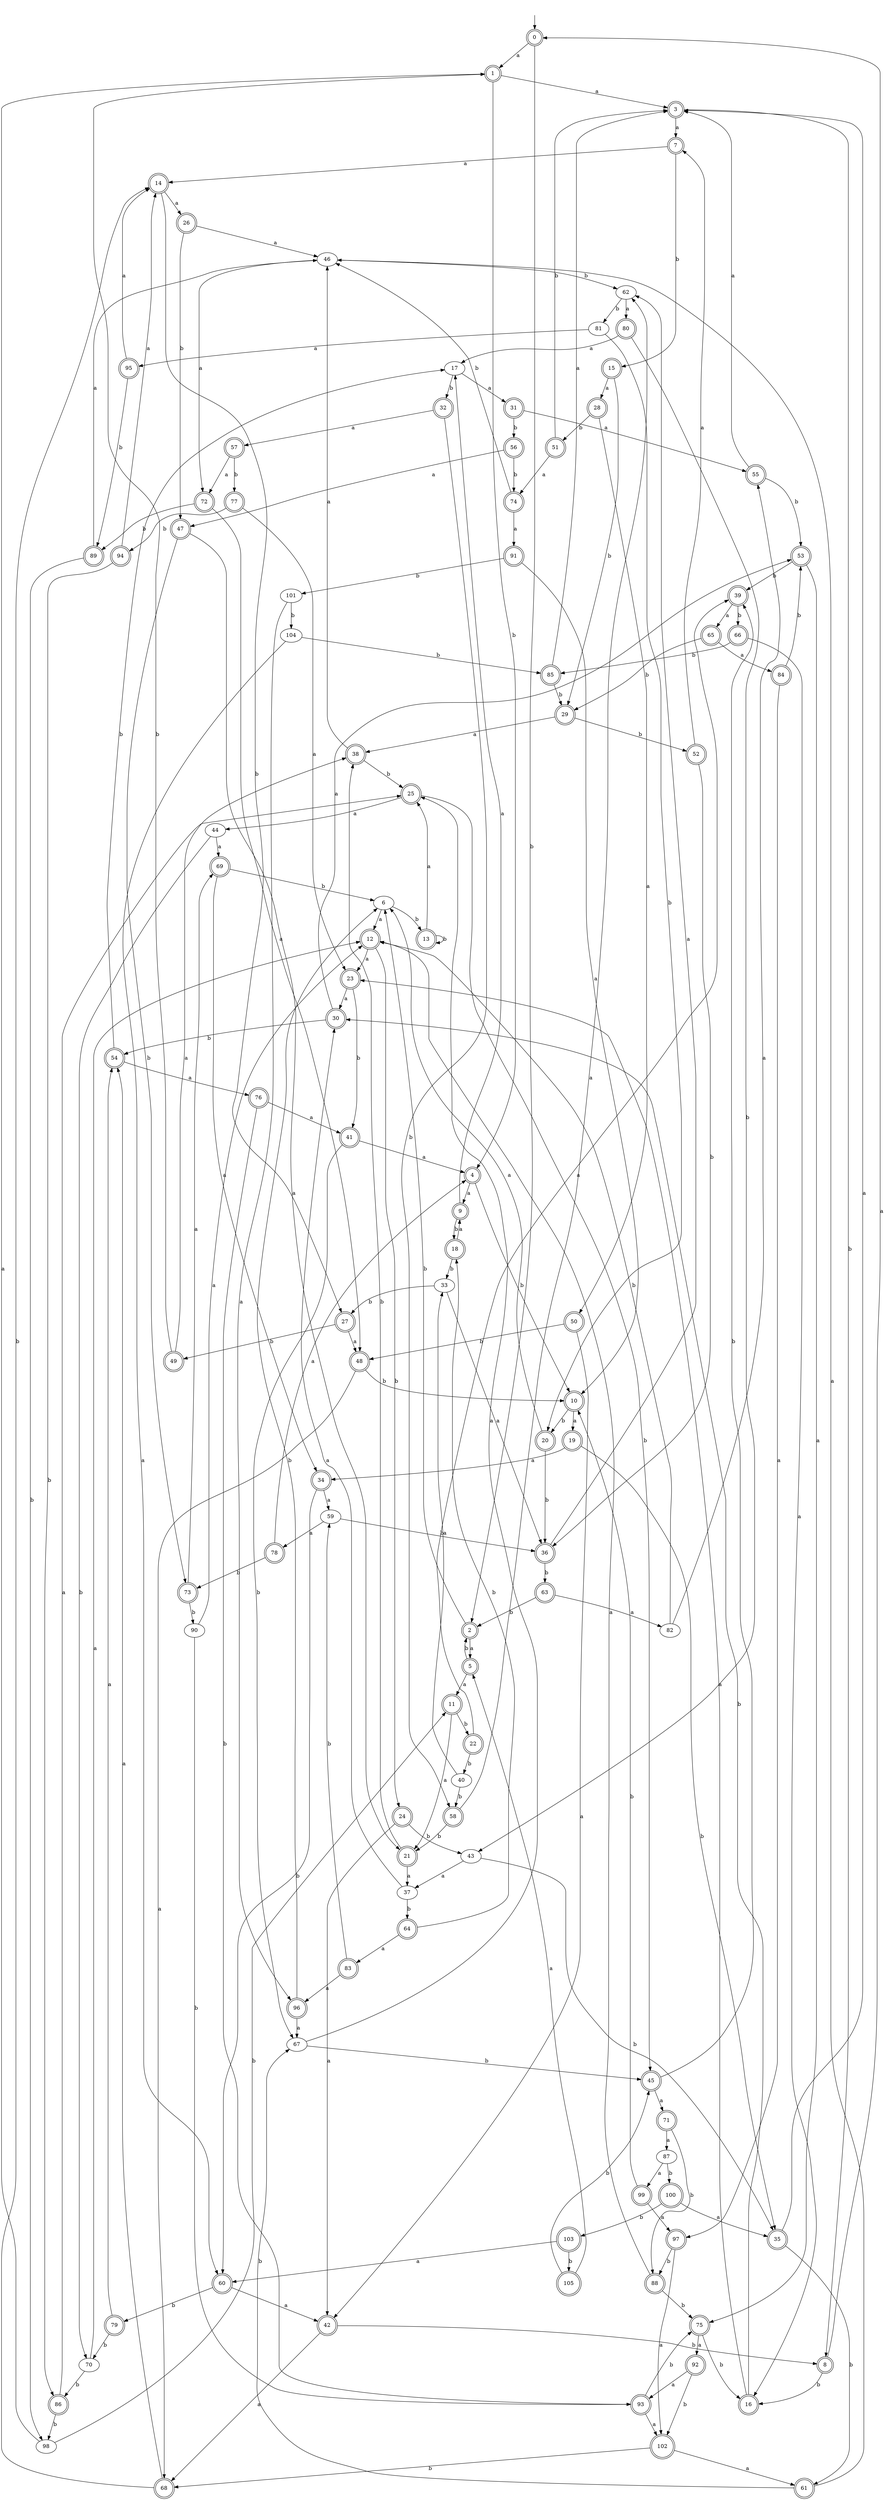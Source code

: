 digraph RandomDFA {
  __start0 [label="", shape=none];
  __start0 -> 0 [label=""];
  0 [shape=circle] [shape=doublecircle]
  0 -> 1 [label="a"]
  0 -> 2 [label="b"]
  1 [shape=doublecircle]
  1 -> 3 [label="a"]
  1 -> 4 [label="b"]
  2 [shape=doublecircle]
  2 -> 5 [label="a"]
  2 -> 6 [label="b"]
  3 [shape=doublecircle]
  3 -> 7 [label="a"]
  3 -> 8 [label="b"]
  4 [shape=doublecircle]
  4 -> 9 [label="a"]
  4 -> 10 [label="b"]
  5 [shape=doublecircle]
  5 -> 11 [label="a"]
  5 -> 2 [label="b"]
  6
  6 -> 12 [label="a"]
  6 -> 13 [label="b"]
  7 [shape=doublecircle]
  7 -> 14 [label="a"]
  7 -> 15 [label="b"]
  8 [shape=doublecircle]
  8 -> 0 [label="a"]
  8 -> 16 [label="b"]
  9 [shape=doublecircle]
  9 -> 17 [label="a"]
  9 -> 18 [label="b"]
  10 [shape=doublecircle]
  10 -> 19 [label="a"]
  10 -> 20 [label="b"]
  11 [shape=doublecircle]
  11 -> 21 [label="a"]
  11 -> 22 [label="b"]
  12 [shape=doublecircle]
  12 -> 23 [label="a"]
  12 -> 24 [label="b"]
  13 [shape=doublecircle]
  13 -> 25 [label="a"]
  13 -> 13 [label="b"]
  14 [shape=doublecircle]
  14 -> 26 [label="a"]
  14 -> 27 [label="b"]
  15 [shape=doublecircle]
  15 -> 28 [label="a"]
  15 -> 29 [label="b"]
  16 [shape=doublecircle]
  16 -> 23 [label="a"]
  16 -> 30 [label="b"]
  17
  17 -> 31 [label="a"]
  17 -> 32 [label="b"]
  18 [shape=doublecircle]
  18 -> 9 [label="a"]
  18 -> 33 [label="b"]
  19 [shape=doublecircle]
  19 -> 34 [label="a"]
  19 -> 35 [label="b"]
  20 [shape=doublecircle]
  20 -> 6 [label="a"]
  20 -> 36 [label="b"]
  21 [shape=doublecircle]
  21 -> 37 [label="a"]
  21 -> 38 [label="b"]
  22 [shape=doublecircle]
  22 -> 39 [label="a"]
  22 -> 40 [label="b"]
  23 [shape=doublecircle]
  23 -> 30 [label="a"]
  23 -> 41 [label="b"]
  24 [shape=doublecircle]
  24 -> 42 [label="a"]
  24 -> 43 [label="b"]
  25 [shape=doublecircle]
  25 -> 44 [label="a"]
  25 -> 45 [label="b"]
  26 [shape=doublecircle]
  26 -> 46 [label="a"]
  26 -> 47 [label="b"]
  27 [shape=doublecircle]
  27 -> 48 [label="a"]
  27 -> 49 [label="b"]
  28 [shape=doublecircle]
  28 -> 50 [label="a"]
  28 -> 51 [label="b"]
  29 [shape=doublecircle]
  29 -> 38 [label="a"]
  29 -> 52 [label="b"]
  30 [shape=doublecircle]
  30 -> 53 [label="a"]
  30 -> 54 [label="b"]
  31 [shape=doublecircle]
  31 -> 55 [label="a"]
  31 -> 56 [label="b"]
  32 [shape=doublecircle]
  32 -> 57 [label="a"]
  32 -> 58 [label="b"]
  33
  33 -> 36 [label="a"]
  33 -> 27 [label="b"]
  34 [shape=doublecircle]
  34 -> 59 [label="a"]
  34 -> 60 [label="b"]
  35 [shape=doublecircle]
  35 -> 3 [label="a"]
  35 -> 61 [label="b"]
  36 [shape=doublecircle]
  36 -> 62 [label="a"]
  36 -> 63 [label="b"]
  37
  37 -> 30 [label="a"]
  37 -> 64 [label="b"]
  38 [shape=doublecircle]
  38 -> 46 [label="a"]
  38 -> 25 [label="b"]
  39 [shape=doublecircle]
  39 -> 65 [label="a"]
  39 -> 66 [label="b"]
  40
  40 -> 33 [label="a"]
  40 -> 58 [label="b"]
  41 [shape=doublecircle]
  41 -> 4 [label="a"]
  41 -> 67 [label="b"]
  42 [shape=doublecircle]
  42 -> 68 [label="a"]
  42 -> 8 [label="b"]
  43
  43 -> 37 [label="a"]
  43 -> 35 [label="b"]
  44
  44 -> 69 [label="a"]
  44 -> 70 [label="b"]
  45 [shape=doublecircle]
  45 -> 71 [label="a"]
  45 -> 39 [label="b"]
  46
  46 -> 72 [label="a"]
  46 -> 62 [label="b"]
  47 [shape=doublecircle]
  47 -> 21 [label="a"]
  47 -> 73 [label="b"]
  48 [shape=doublecircle]
  48 -> 68 [label="a"]
  48 -> 10 [label="b"]
  49 [shape=doublecircle]
  49 -> 38 [label="a"]
  49 -> 1 [label="b"]
  50 [shape=doublecircle]
  50 -> 42 [label="a"]
  50 -> 48 [label="b"]
  51 [shape=doublecircle]
  51 -> 74 [label="a"]
  51 -> 3 [label="b"]
  52 [shape=doublecircle]
  52 -> 7 [label="a"]
  52 -> 36 [label="b"]
  53 [shape=doublecircle]
  53 -> 75 [label="a"]
  53 -> 39 [label="b"]
  54 [shape=doublecircle]
  54 -> 76 [label="a"]
  54 -> 17 [label="b"]
  55 [shape=doublecircle]
  55 -> 3 [label="a"]
  55 -> 53 [label="b"]
  56 [shape=doublecircle]
  56 -> 47 [label="a"]
  56 -> 74 [label="b"]
  57 [shape=doublecircle]
  57 -> 72 [label="a"]
  57 -> 77 [label="b"]
  58 [shape=doublecircle]
  58 -> 62 [label="a"]
  58 -> 21 [label="b"]
  59
  59 -> 78 [label="a"]
  59 -> 36 [label="b"]
  60 [shape=doublecircle]
  60 -> 42 [label="a"]
  60 -> 79 [label="b"]
  61 [shape=doublecircle]
  61 -> 46 [label="a"]
  61 -> 67 [label="b"]
  62
  62 -> 80 [label="a"]
  62 -> 81 [label="b"]
  63 [shape=doublecircle]
  63 -> 82 [label="a"]
  63 -> 2 [label="b"]
  64 [shape=doublecircle]
  64 -> 83 [label="a"]
  64 -> 18 [label="b"]
  65 [shape=doublecircle]
  65 -> 84 [label="a"]
  65 -> 29 [label="b"]
  66 [shape=doublecircle]
  66 -> 16 [label="a"]
  66 -> 85 [label="b"]
  67
  67 -> 25 [label="a"]
  67 -> 45 [label="b"]
  68 [shape=doublecircle]
  68 -> 54 [label="a"]
  68 -> 14 [label="b"]
  69 [shape=doublecircle]
  69 -> 34 [label="a"]
  69 -> 6 [label="b"]
  70
  70 -> 12 [label="a"]
  70 -> 86 [label="b"]
  71 [shape=doublecircle]
  71 -> 87 [label="a"]
  71 -> 88 [label="b"]
  72 [shape=doublecircle]
  72 -> 48 [label="a"]
  72 -> 89 [label="b"]
  73 [shape=doublecircle]
  73 -> 69 [label="a"]
  73 -> 90 [label="b"]
  74 [shape=doublecircle]
  74 -> 91 [label="a"]
  74 -> 46 [label="b"]
  75 [shape=doublecircle]
  75 -> 92 [label="a"]
  75 -> 16 [label="b"]
  76 [shape=doublecircle]
  76 -> 41 [label="a"]
  76 -> 93 [label="b"]
  77 [shape=doublecircle]
  77 -> 23 [label="a"]
  77 -> 94 [label="b"]
  78 [shape=doublecircle]
  78 -> 4 [label="a"]
  78 -> 73 [label="b"]
  79 [shape=doublecircle]
  79 -> 54 [label="a"]
  79 -> 70 [label="b"]
  80 [shape=doublecircle]
  80 -> 17 [label="a"]
  80 -> 43 [label="b"]
  81
  81 -> 95 [label="a"]
  81 -> 20 [label="b"]
  82
  82 -> 55 [label="a"]
  82 -> 12 [label="b"]
  83 [shape=doublecircle]
  83 -> 96 [label="a"]
  83 -> 59 [label="b"]
  84 [shape=doublecircle]
  84 -> 97 [label="a"]
  84 -> 53 [label="b"]
  85 [shape=doublecircle]
  85 -> 3 [label="a"]
  85 -> 29 [label="b"]
  86 [shape=doublecircle]
  86 -> 25 [label="a"]
  86 -> 98 [label="b"]
  87
  87 -> 99 [label="a"]
  87 -> 100 [label="b"]
  88 [shape=doublecircle]
  88 -> 12 [label="a"]
  88 -> 75 [label="b"]
  89 [shape=doublecircle]
  89 -> 46 [label="a"]
  89 -> 98 [label="b"]
  90
  90 -> 12 [label="a"]
  90 -> 93 [label="b"]
  91 [shape=doublecircle]
  91 -> 10 [label="a"]
  91 -> 101 [label="b"]
  92 [shape=doublecircle]
  92 -> 93 [label="a"]
  92 -> 102 [label="b"]
  93 [shape=doublecircle]
  93 -> 102 [label="a"]
  93 -> 75 [label="b"]
  94 [shape=doublecircle]
  94 -> 14 [label="a"]
  94 -> 86 [label="b"]
  95 [shape=doublecircle]
  95 -> 14 [label="a"]
  95 -> 89 [label="b"]
  96 [shape=doublecircle]
  96 -> 67 [label="a"]
  96 -> 6 [label="b"]
  97 [shape=doublecircle]
  97 -> 102 [label="a"]
  97 -> 88 [label="b"]
  98
  98 -> 1 [label="a"]
  98 -> 11 [label="b"]
  99 [shape=doublecircle]
  99 -> 97 [label="a"]
  99 -> 10 [label="b"]
  100 [shape=doublecircle]
  100 -> 35 [label="a"]
  100 -> 103 [label="b"]
  101
  101 -> 96 [label="a"]
  101 -> 104 [label="b"]
  102 [shape=doublecircle]
  102 -> 61 [label="a"]
  102 -> 68 [label="b"]
  103 [shape=doublecircle]
  103 -> 60 [label="a"]
  103 -> 105 [label="b"]
  104
  104 -> 60 [label="a"]
  104 -> 85 [label="b"]
  105 [shape=doublecircle]
  105 -> 5 [label="a"]
  105 -> 45 [label="b"]
}
